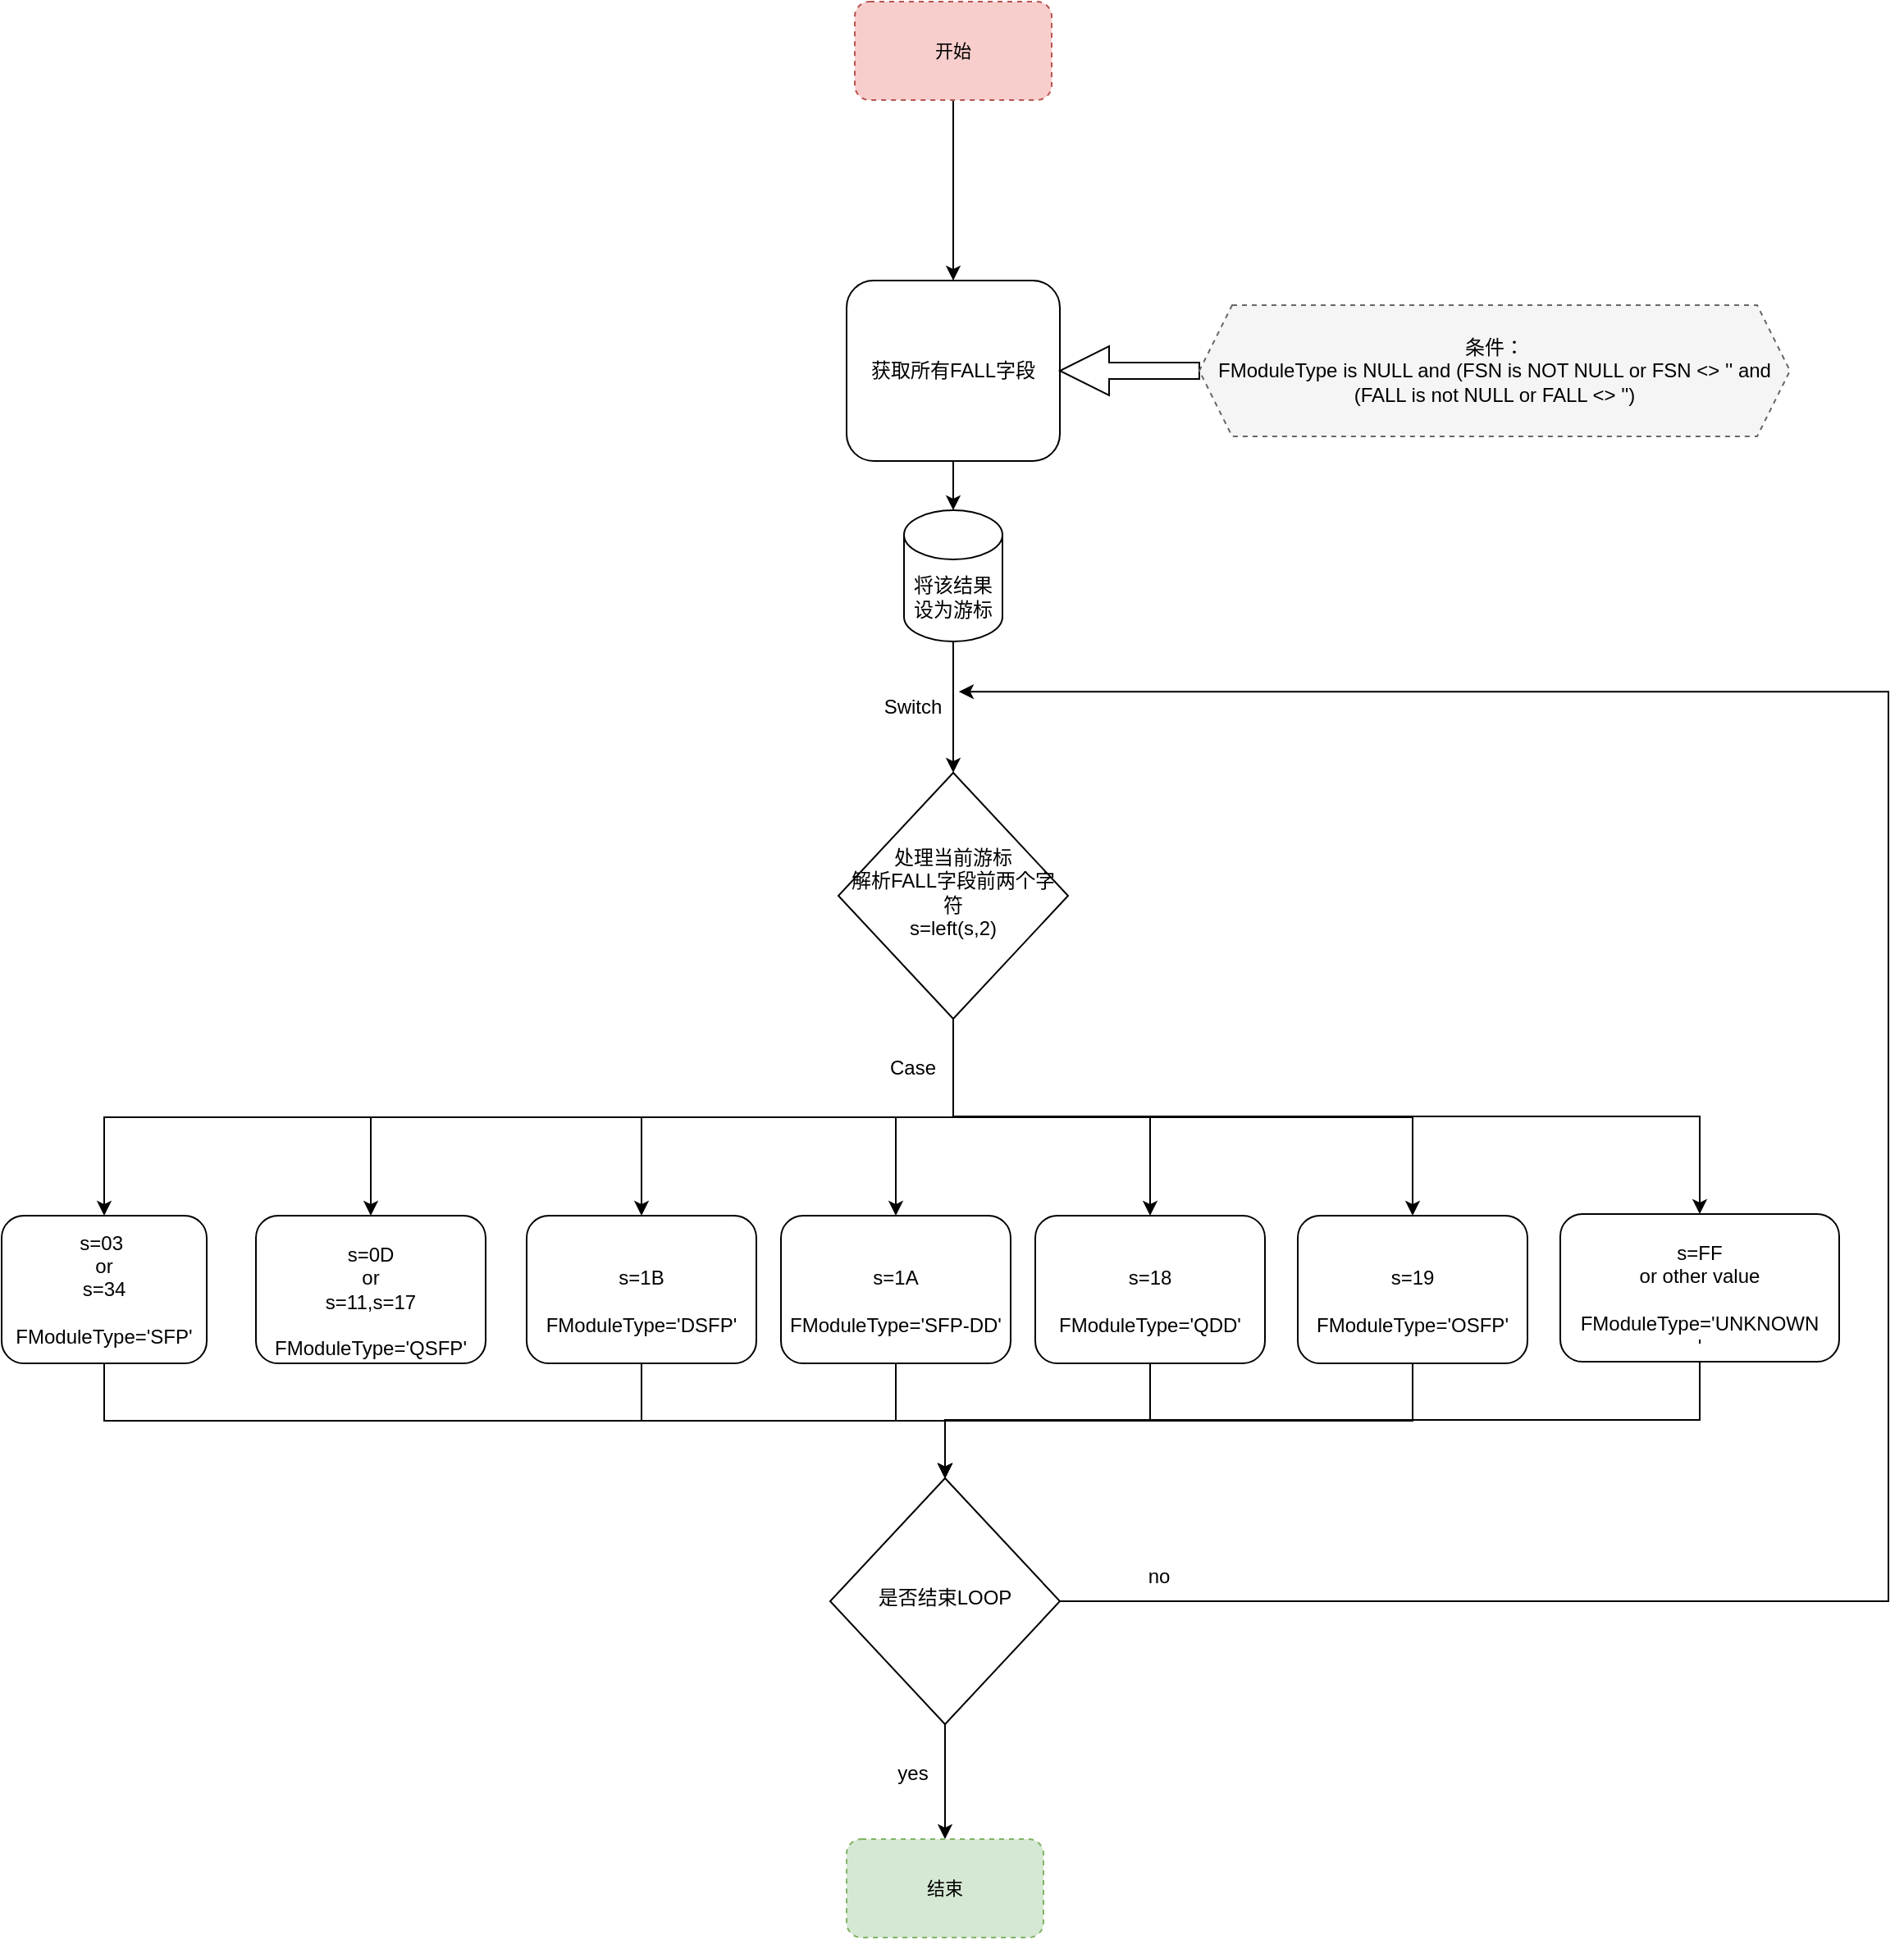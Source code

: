 <mxfile version="19.0.2" type="github">
  <diagram id="C5RBs43oDa-KdzZeNtuy" name="Page-1">
    <mxGraphModel dx="1302" dy="1739" grid="1" gridSize="10" guides="1" tooltips="1" connect="1" arrows="1" fold="1" page="1" pageScale="1" pageWidth="583" pageHeight="827" math="0" shadow="0">
      <root>
        <mxCell id="WIyWlLk6GJQsqaUBKTNV-0" />
        <mxCell id="WIyWlLk6GJQsqaUBKTNV-1" parent="WIyWlLk6GJQsqaUBKTNV-0" />
        <mxCell id="rZV8M0Kk9CfMCFUAyF9g-2" style="edgeStyle=orthogonalEdgeStyle;rounded=0;orthogonalLoop=1;jettySize=auto;html=1;exitX=0.5;exitY=1;exitDx=0;exitDy=0;" edge="1" parent="WIyWlLk6GJQsqaUBKTNV-1" source="WIyWlLk6GJQsqaUBKTNV-3" target="rZV8M0Kk9CfMCFUAyF9g-0">
          <mxGeometry relative="1" as="geometry" />
        </mxCell>
        <mxCell id="WIyWlLk6GJQsqaUBKTNV-3" value="获取所有FALL字段&lt;br&gt;" style="rounded=1;whiteSpace=wrap;html=1;fontSize=12;glass=0;strokeWidth=1;shadow=0;" parent="WIyWlLk6GJQsqaUBKTNV-1" vertex="1">
          <mxGeometry x="515" y="-200" width="130" height="110" as="geometry" />
        </mxCell>
        <mxCell id="rZV8M0Kk9CfMCFUAyF9g-20" style="edgeStyle=orthogonalEdgeStyle;rounded=0;orthogonalLoop=1;jettySize=auto;html=1;exitX=0.5;exitY=1;exitDx=0;exitDy=0;entryX=0.5;entryY=0;entryDx=0;entryDy=0;fontSize=11;fontColor=#9E9E9E;" edge="1" parent="WIyWlLk6GJQsqaUBKTNV-1" source="WIyWlLk6GJQsqaUBKTNV-6" target="rZV8M0Kk9CfMCFUAyF9g-5">
          <mxGeometry relative="1" as="geometry" />
        </mxCell>
        <mxCell id="rZV8M0Kk9CfMCFUAyF9g-21" style="edgeStyle=orthogonalEdgeStyle;rounded=0;orthogonalLoop=1;jettySize=auto;html=1;exitX=0.5;exitY=1;exitDx=0;exitDy=0;entryX=0.5;entryY=0;entryDx=0;entryDy=0;fontSize=11;fontColor=#9E9E9E;" edge="1" parent="WIyWlLk6GJQsqaUBKTNV-1" source="WIyWlLk6GJQsqaUBKTNV-6" target="rZV8M0Kk9CfMCFUAyF9g-14">
          <mxGeometry relative="1" as="geometry" />
        </mxCell>
        <mxCell id="rZV8M0Kk9CfMCFUAyF9g-22" style="edgeStyle=orthogonalEdgeStyle;rounded=0;orthogonalLoop=1;jettySize=auto;html=1;exitX=0.5;exitY=1;exitDx=0;exitDy=0;entryX=0.5;entryY=0;entryDx=0;entryDy=0;fontSize=11;fontColor=#9E9E9E;" edge="1" parent="WIyWlLk6GJQsqaUBKTNV-1" source="WIyWlLk6GJQsqaUBKTNV-6" target="rZV8M0Kk9CfMCFUAyF9g-16">
          <mxGeometry relative="1" as="geometry" />
        </mxCell>
        <mxCell id="rZV8M0Kk9CfMCFUAyF9g-23" style="edgeStyle=orthogonalEdgeStyle;rounded=0;orthogonalLoop=1;jettySize=auto;html=1;exitX=0.5;exitY=1;exitDx=0;exitDy=0;entryX=0.5;entryY=0;entryDx=0;entryDy=0;fontSize=11;fontColor=#9E9E9E;" edge="1" parent="WIyWlLk6GJQsqaUBKTNV-1" source="WIyWlLk6GJQsqaUBKTNV-6" target="rZV8M0Kk9CfMCFUAyF9g-17">
          <mxGeometry relative="1" as="geometry" />
        </mxCell>
        <mxCell id="rZV8M0Kk9CfMCFUAyF9g-24" style="edgeStyle=orthogonalEdgeStyle;rounded=0;orthogonalLoop=1;jettySize=auto;html=1;exitX=0.5;exitY=1;exitDx=0;exitDy=0;entryX=0.5;entryY=0;entryDx=0;entryDy=0;fontSize=11;fontColor=#9E9E9E;" edge="1" parent="WIyWlLk6GJQsqaUBKTNV-1" source="WIyWlLk6GJQsqaUBKTNV-6" target="rZV8M0Kk9CfMCFUAyF9g-18">
          <mxGeometry relative="1" as="geometry" />
        </mxCell>
        <mxCell id="rZV8M0Kk9CfMCFUAyF9g-25" style="edgeStyle=orthogonalEdgeStyle;rounded=0;orthogonalLoop=1;jettySize=auto;html=1;exitX=0.5;exitY=1;exitDx=0;exitDy=0;entryX=0.5;entryY=0;entryDx=0;entryDy=0;fontSize=11;fontColor=#9E9E9E;" edge="1" parent="WIyWlLk6GJQsqaUBKTNV-1" source="WIyWlLk6GJQsqaUBKTNV-6" target="rZV8M0Kk9CfMCFUAyF9g-19">
          <mxGeometry relative="1" as="geometry" />
        </mxCell>
        <mxCell id="rZV8M0Kk9CfMCFUAyF9g-26" style="edgeStyle=orthogonalEdgeStyle;rounded=0;orthogonalLoop=1;jettySize=auto;html=1;exitX=0.5;exitY=1;exitDx=0;exitDy=0;entryX=0.5;entryY=0;entryDx=0;entryDy=0;fontSize=11;fontColor=#9E9E9E;" edge="1" parent="WIyWlLk6GJQsqaUBKTNV-1" source="WIyWlLk6GJQsqaUBKTNV-6" target="rZV8M0Kk9CfMCFUAyF9g-15">
          <mxGeometry relative="1" as="geometry" />
        </mxCell>
        <mxCell id="WIyWlLk6GJQsqaUBKTNV-6" value="处理当前游标&lt;br&gt;解析FALL字段前两个字符&lt;br&gt;s=left(s,2)" style="rhombus;whiteSpace=wrap;html=1;shadow=0;fontFamily=Helvetica;fontSize=12;align=center;strokeWidth=1;spacing=6;spacingTop=-4;" parent="WIyWlLk6GJQsqaUBKTNV-1" vertex="1">
          <mxGeometry x="510" y="100" width="140" height="150" as="geometry" />
        </mxCell>
        <mxCell id="rZV8M0Kk9CfMCFUAyF9g-3" style="edgeStyle=orthogonalEdgeStyle;rounded=0;orthogonalLoop=1;jettySize=auto;html=1;exitX=0.5;exitY=1;exitDx=0;exitDy=0;exitPerimeter=0;entryX=0.5;entryY=0;entryDx=0;entryDy=0;fontSize=11;" edge="1" parent="WIyWlLk6GJQsqaUBKTNV-1" source="rZV8M0Kk9CfMCFUAyF9g-0" target="WIyWlLk6GJQsqaUBKTNV-6">
          <mxGeometry relative="1" as="geometry" />
        </mxCell>
        <mxCell id="rZV8M0Kk9CfMCFUAyF9g-0" value="将该结果设为游标" style="shape=cylinder3;whiteSpace=wrap;html=1;boundedLbl=1;backgroundOutline=1;size=15;" vertex="1" parent="WIyWlLk6GJQsqaUBKTNV-1">
          <mxGeometry x="550" y="-60" width="60" height="80" as="geometry" />
        </mxCell>
        <mxCell id="rZV8M0Kk9CfMCFUAyF9g-4" value="Switch" style="text;html=1;align=center;verticalAlign=middle;resizable=0;points=[];autosize=1;strokeColor=none;fillColor=none;" vertex="1" parent="WIyWlLk6GJQsqaUBKTNV-1">
          <mxGeometry x="530" y="50" width="50" height="20" as="geometry" />
        </mxCell>
        <mxCell id="rZV8M0Kk9CfMCFUAyF9g-33" style="edgeStyle=orthogonalEdgeStyle;rounded=0;orthogonalLoop=1;jettySize=auto;html=1;exitX=0.5;exitY=1;exitDx=0;exitDy=0;fontSize=11;fontColor=#9E9E9E;" edge="1" parent="WIyWlLk6GJQsqaUBKTNV-1" source="rZV8M0Kk9CfMCFUAyF9g-5" target="rZV8M0Kk9CfMCFUAyF9g-30">
          <mxGeometry relative="1" as="geometry" />
        </mxCell>
        <mxCell id="rZV8M0Kk9CfMCFUAyF9g-5" value="s=03&amp;nbsp;&lt;br&gt;or&lt;br&gt;s=34&lt;br&gt;&lt;br&gt;FModuleType=&#39;SFP&#39;" style="rounded=1;whiteSpace=wrap;html=1;" vertex="1" parent="WIyWlLk6GJQsqaUBKTNV-1">
          <mxGeometry y="370" width="125" height="90" as="geometry" />
        </mxCell>
        <mxCell id="rZV8M0Kk9CfMCFUAyF9g-14" value="&lt;br&gt;s=0D&lt;br&gt;or&lt;br&gt;s=11,s=17&lt;br&gt;&lt;br&gt;FModuleType=&#39;QSFP&#39;" style="rounded=1;whiteSpace=wrap;html=1;" vertex="1" parent="WIyWlLk6GJQsqaUBKTNV-1">
          <mxGeometry x="155" y="370" width="140" height="90" as="geometry" />
        </mxCell>
        <mxCell id="rZV8M0Kk9CfMCFUAyF9g-44" style="edgeStyle=orthogonalEdgeStyle;rounded=0;orthogonalLoop=1;jettySize=auto;html=1;exitX=0.5;exitY=1;exitDx=0;exitDy=0;entryX=0.5;entryY=0;entryDx=0;entryDy=0;fontSize=11;fontColor=#9E9E9E;" edge="1" parent="WIyWlLk6GJQsqaUBKTNV-1" source="rZV8M0Kk9CfMCFUAyF9g-15" target="rZV8M0Kk9CfMCFUAyF9g-30">
          <mxGeometry relative="1" as="geometry" />
        </mxCell>
        <mxCell id="rZV8M0Kk9CfMCFUAyF9g-15" value="&lt;br&gt;s=FF&lt;br&gt;or other value&lt;br&gt;&lt;br&gt;FModuleType=&#39;UNKNOWN&lt;br&gt;&#39;" style="rounded=1;whiteSpace=wrap;html=1;" vertex="1" parent="WIyWlLk6GJQsqaUBKTNV-1">
          <mxGeometry x="950" y="369" width="170" height="90" as="geometry" />
        </mxCell>
        <mxCell id="rZV8M0Kk9CfMCFUAyF9g-40" style="edgeStyle=orthogonalEdgeStyle;rounded=0;orthogonalLoop=1;jettySize=auto;html=1;exitX=0.5;exitY=1;exitDx=0;exitDy=0;entryX=0.5;entryY=0;entryDx=0;entryDy=0;fontSize=11;fontColor=#9E9E9E;" edge="1" parent="WIyWlLk6GJQsqaUBKTNV-1" source="rZV8M0Kk9CfMCFUAyF9g-16" target="rZV8M0Kk9CfMCFUAyF9g-30">
          <mxGeometry relative="1" as="geometry" />
        </mxCell>
        <mxCell id="rZV8M0Kk9CfMCFUAyF9g-16" value="&lt;br&gt;s=1B&lt;br&gt;&lt;br&gt;FModuleType=&#39;DSFP&#39;" style="rounded=1;whiteSpace=wrap;html=1;" vertex="1" parent="WIyWlLk6GJQsqaUBKTNV-1">
          <mxGeometry x="320" y="370" width="140" height="90" as="geometry" />
        </mxCell>
        <mxCell id="rZV8M0Kk9CfMCFUAyF9g-41" style="edgeStyle=orthogonalEdgeStyle;rounded=0;orthogonalLoop=1;jettySize=auto;html=1;exitX=0.5;exitY=1;exitDx=0;exitDy=0;fontSize=11;fontColor=#9E9E9E;" edge="1" parent="WIyWlLk6GJQsqaUBKTNV-1" source="rZV8M0Kk9CfMCFUAyF9g-17" target="rZV8M0Kk9CfMCFUAyF9g-30">
          <mxGeometry relative="1" as="geometry" />
        </mxCell>
        <mxCell id="rZV8M0Kk9CfMCFUAyF9g-17" value="&lt;br&gt;s=1A&lt;br&gt;&lt;br&gt;FModuleType=&#39;SFP-DD&#39;" style="rounded=1;whiteSpace=wrap;html=1;" vertex="1" parent="WIyWlLk6GJQsqaUBKTNV-1">
          <mxGeometry x="475" y="370" width="140" height="90" as="geometry" />
        </mxCell>
        <mxCell id="rZV8M0Kk9CfMCFUAyF9g-42" style="edgeStyle=orthogonalEdgeStyle;rounded=0;orthogonalLoop=1;jettySize=auto;html=1;exitX=0.5;exitY=1;exitDx=0;exitDy=0;entryX=0.5;entryY=0;entryDx=0;entryDy=0;fontSize=11;fontColor=#9E9E9E;" edge="1" parent="WIyWlLk6GJQsqaUBKTNV-1" source="rZV8M0Kk9CfMCFUAyF9g-18" target="rZV8M0Kk9CfMCFUAyF9g-30">
          <mxGeometry relative="1" as="geometry" />
        </mxCell>
        <mxCell id="rZV8M0Kk9CfMCFUAyF9g-18" value="&lt;br&gt;s=18&lt;br&gt;&lt;br&gt;FModuleType=&#39;QDD&#39;" style="rounded=1;whiteSpace=wrap;html=1;" vertex="1" parent="WIyWlLk6GJQsqaUBKTNV-1">
          <mxGeometry x="630" y="370" width="140" height="90" as="geometry" />
        </mxCell>
        <mxCell id="rZV8M0Kk9CfMCFUAyF9g-43" style="edgeStyle=orthogonalEdgeStyle;rounded=0;orthogonalLoop=1;jettySize=auto;html=1;exitX=0.5;exitY=1;exitDx=0;exitDy=0;entryX=0.5;entryY=0;entryDx=0;entryDy=0;fontSize=11;fontColor=#9E9E9E;" edge="1" parent="WIyWlLk6GJQsqaUBKTNV-1" source="rZV8M0Kk9CfMCFUAyF9g-19" target="rZV8M0Kk9CfMCFUAyF9g-30">
          <mxGeometry relative="1" as="geometry" />
        </mxCell>
        <mxCell id="rZV8M0Kk9CfMCFUAyF9g-19" value="&lt;br&gt;s=19&lt;br&gt;&lt;br&gt;FModuleType=&#39;OSFP&#39;" style="rounded=1;whiteSpace=wrap;html=1;" vertex="1" parent="WIyWlLk6GJQsqaUBKTNV-1">
          <mxGeometry x="790" y="370" width="140" height="90" as="geometry" />
        </mxCell>
        <mxCell id="rZV8M0Kk9CfMCFUAyF9g-28" style="edgeStyle=orthogonalEdgeStyle;shape=arrow;rounded=0;orthogonalLoop=1;jettySize=auto;html=1;exitX=0;exitY=0.5;exitDx=0;exitDy=0;entryX=1;entryY=0.5;entryDx=0;entryDy=0;fontSize=11;fontColor=#9E9E9E;" edge="1" parent="WIyWlLk6GJQsqaUBKTNV-1" source="rZV8M0Kk9CfMCFUAyF9g-27" target="WIyWlLk6GJQsqaUBKTNV-3">
          <mxGeometry relative="1" as="geometry" />
        </mxCell>
        <mxCell id="rZV8M0Kk9CfMCFUAyF9g-27" value="&lt;span style=&quot;color: rgb(0, 0, 0); font-size: 12px;&quot;&gt;条件：&lt;/span&gt;&lt;br style=&quot;color: rgb(0, 0, 0); font-size: 12px;&quot;&gt;&lt;div style=&quot;&quot;&gt;&lt;span style=&quot;color: rgb(0, 0, 0); font-size: 12px; background-color: initial;&quot;&gt;FModuleType is NULL and (FSN is NOT NULL or FSN &amp;lt;&amp;gt; &#39;&#39; and (FALL is not NULL or FALL &amp;lt;&amp;gt; &#39;&#39;)&lt;/span&gt;&lt;/div&gt;" style="shape=hexagon;perimeter=hexagonPerimeter2;whiteSpace=wrap;html=1;fixedSize=1;fontSize=11;fontColor=#333333;align=center;dashed=1;fillColor=#f5f5f5;strokeColor=#666666;" vertex="1" parent="WIyWlLk6GJQsqaUBKTNV-1">
          <mxGeometry x="730" y="-185" width="360" height="80" as="geometry" />
        </mxCell>
        <mxCell id="rZV8M0Kk9CfMCFUAyF9g-29" value="Case" style="text;html=1;align=center;verticalAlign=middle;resizable=0;points=[];autosize=1;strokeColor=none;fillColor=none;" vertex="1" parent="WIyWlLk6GJQsqaUBKTNV-1">
          <mxGeometry x="535" y="270" width="40" height="20" as="geometry" />
        </mxCell>
        <mxCell id="rZV8M0Kk9CfMCFUAyF9g-34" style="edgeStyle=orthogonalEdgeStyle;rounded=0;orthogonalLoop=1;jettySize=auto;html=1;exitX=0.5;exitY=1;exitDx=0;exitDy=0;entryX=0.5;entryY=0;entryDx=0;entryDy=0;fontSize=11;fontColor=#9E9E9E;" edge="1" parent="WIyWlLk6GJQsqaUBKTNV-1" source="rZV8M0Kk9CfMCFUAyF9g-30" target="rZV8M0Kk9CfMCFUAyF9g-31">
          <mxGeometry relative="1" as="geometry" />
        </mxCell>
        <mxCell id="rZV8M0Kk9CfMCFUAyF9g-39" style="edgeStyle=orthogonalEdgeStyle;rounded=0;orthogonalLoop=1;jettySize=auto;html=1;exitX=1;exitY=0.5;exitDx=0;exitDy=0;entryX=1.069;entryY=0.029;entryDx=0;entryDy=0;entryPerimeter=0;fontSize=11;fontColor=#9E9E9E;" edge="1" parent="WIyWlLk6GJQsqaUBKTNV-1" source="rZV8M0Kk9CfMCFUAyF9g-30" target="rZV8M0Kk9CfMCFUAyF9g-4">
          <mxGeometry relative="1" as="geometry">
            <Array as="points">
              <mxPoint x="1150" y="605" />
              <mxPoint x="1150" y="51" />
            </Array>
          </mxGeometry>
        </mxCell>
        <mxCell id="rZV8M0Kk9CfMCFUAyF9g-30" value="是否结束LOOP" style="rhombus;whiteSpace=wrap;html=1;shadow=0;fontFamily=Helvetica;fontSize=12;align=center;strokeWidth=1;spacing=6;spacingTop=-4;" vertex="1" parent="WIyWlLk6GJQsqaUBKTNV-1">
          <mxGeometry x="505" y="530" width="140" height="150" as="geometry" />
        </mxCell>
        <mxCell id="rZV8M0Kk9CfMCFUAyF9g-31" value="结束" style="rounded=1;whiteSpace=wrap;html=1;dashed=1;fontSize=11;fillColor=#d5e8d4;strokeColor=#82b366;" vertex="1" parent="WIyWlLk6GJQsqaUBKTNV-1">
          <mxGeometry x="515" y="750" width="120" height="60" as="geometry" />
        </mxCell>
        <mxCell id="rZV8M0Kk9CfMCFUAyF9g-36" value="yes" style="text;html=1;align=center;verticalAlign=middle;resizable=0;points=[];autosize=1;strokeColor=none;fillColor=none;" vertex="1" parent="WIyWlLk6GJQsqaUBKTNV-1">
          <mxGeometry x="540" y="700" width="30" height="20" as="geometry" />
        </mxCell>
        <mxCell id="rZV8M0Kk9CfMCFUAyF9g-37" value="no" style="text;html=1;align=center;verticalAlign=middle;resizable=0;points=[];autosize=1;strokeColor=none;fillColor=none;" vertex="1" parent="WIyWlLk6GJQsqaUBKTNV-1">
          <mxGeometry x="690" y="580" width="30" height="20" as="geometry" />
        </mxCell>
        <mxCell id="rZV8M0Kk9CfMCFUAyF9g-46" style="edgeStyle=orthogonalEdgeStyle;rounded=0;orthogonalLoop=1;jettySize=auto;html=1;exitX=0.5;exitY=1;exitDx=0;exitDy=0;entryX=0.5;entryY=0;entryDx=0;entryDy=0;fontSize=11;fontColor=#9E9E9E;" edge="1" parent="WIyWlLk6GJQsqaUBKTNV-1" source="rZV8M0Kk9CfMCFUAyF9g-45" target="WIyWlLk6GJQsqaUBKTNV-3">
          <mxGeometry relative="1" as="geometry" />
        </mxCell>
        <mxCell id="rZV8M0Kk9CfMCFUAyF9g-45" value="开始" style="rounded=1;whiteSpace=wrap;html=1;dashed=1;fontSize=11;fillColor=#f8cecc;strokeColor=#b85450;" vertex="1" parent="WIyWlLk6GJQsqaUBKTNV-1">
          <mxGeometry x="520" y="-370" width="120" height="60" as="geometry" />
        </mxCell>
      </root>
    </mxGraphModel>
  </diagram>
</mxfile>
